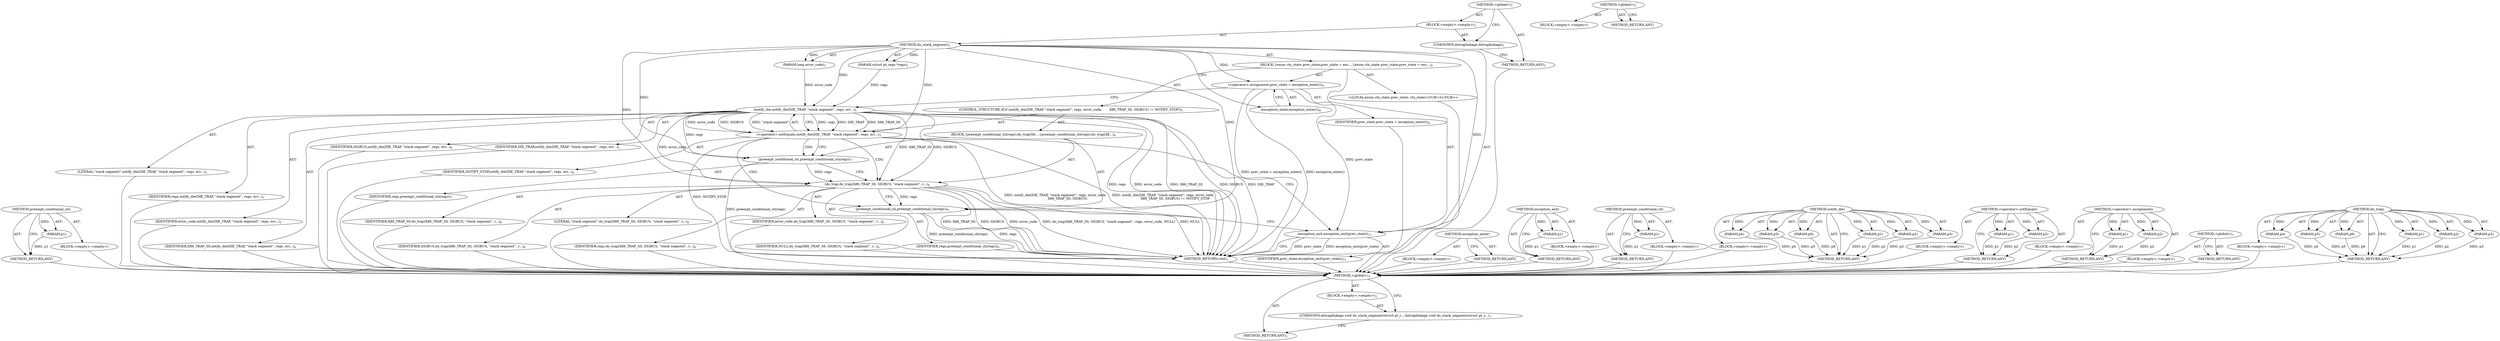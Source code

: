 digraph "&lt;global&gt;" {
vulnerable_86 [label=<(METHOD,preempt_conditional_sti)>];
vulnerable_87 [label=<(PARAM,p1)>];
vulnerable_88 [label=<(BLOCK,&lt;empty&gt;,&lt;empty&gt;)>];
vulnerable_89 [label=<(METHOD_RETURN,ANY)>];
vulnerable_6 [label=<(METHOD,&lt;global&gt;)<SUB>1</SUB>>];
vulnerable_7 [label=<(BLOCK,&lt;empty&gt;,&lt;empty&gt;)<SUB>1</SUB>>];
vulnerable_8 [label=<(UNKNOWN,dotraplinkage,dotraplinkage)<SUB>1</SUB>>];
vulnerable_9 [label=<(METHOD,do_stack_segment)<SUB>1</SUB>>];
vulnerable_10 [label=<(PARAM,struct pt_regs *regs)<SUB>1</SUB>>];
vulnerable_11 [label=<(PARAM,long error_code)<SUB>1</SUB>>];
vulnerable_12 [label=<(BLOCK,{
	enum ctx_state prev_state;
	prev_state = exc...,{
	enum ctx_state prev_state;
	prev_state = exc...)<SUB>2</SUB>>];
vulnerable_13 [label="<(LOCAL,enum ctx_state prev_state: ctx_state)<SUB>3</SUB>>"];
vulnerable_14 [label=<(&lt;operator&gt;.assignment,prev_state = exception_enter())<SUB>4</SUB>>];
vulnerable_15 [label=<(IDENTIFIER,prev_state,prev_state = exception_enter())<SUB>4</SUB>>];
vulnerable_16 [label=<(exception_enter,exception_enter())<SUB>4</SUB>>];
vulnerable_17 [label=<(CONTROL_STRUCTURE,IF,if (notify_die(DIE_TRAP, &quot;stack segment&quot;, regs, error_code,
		       X86_TRAP_SS, SIGBUS) != NOTIFY_STOP))<SUB>5</SUB>>];
vulnerable_18 [label=<(&lt;operator&gt;.notEquals,notify_die(DIE_TRAP, &quot;stack segment&quot;, regs, err...)<SUB>5</SUB>>];
vulnerable_19 [label=<(notify_die,notify_die(DIE_TRAP, &quot;stack segment&quot;, regs, err...)<SUB>5</SUB>>];
vulnerable_20 [label=<(IDENTIFIER,DIE_TRAP,notify_die(DIE_TRAP, &quot;stack segment&quot;, regs, err...)<SUB>5</SUB>>];
vulnerable_21 [label=<(LITERAL,&quot;stack segment&quot;,notify_die(DIE_TRAP, &quot;stack segment&quot;, regs, err...)<SUB>5</SUB>>];
vulnerable_22 [label=<(IDENTIFIER,regs,notify_die(DIE_TRAP, &quot;stack segment&quot;, regs, err...)<SUB>5</SUB>>];
vulnerable_23 [label=<(IDENTIFIER,error_code,notify_die(DIE_TRAP, &quot;stack segment&quot;, regs, err...)<SUB>5</SUB>>];
vulnerable_24 [label=<(IDENTIFIER,X86_TRAP_SS,notify_die(DIE_TRAP, &quot;stack segment&quot;, regs, err...)<SUB>6</SUB>>];
vulnerable_25 [label=<(IDENTIFIER,SIGBUS,notify_die(DIE_TRAP, &quot;stack segment&quot;, regs, err...)<SUB>6</SUB>>];
vulnerable_26 [label=<(IDENTIFIER,NOTIFY_STOP,notify_die(DIE_TRAP, &quot;stack segment&quot;, regs, err...)<SUB>6</SUB>>];
vulnerable_27 [label=<(BLOCK,{
		preempt_conditional_sti(regs);
		do_trap(X8...,{
		preempt_conditional_sti(regs);
		do_trap(X8...)<SUB>6</SUB>>];
vulnerable_28 [label=<(preempt_conditional_sti,preempt_conditional_sti(regs))<SUB>7</SUB>>];
vulnerable_29 [label=<(IDENTIFIER,regs,preempt_conditional_sti(regs))<SUB>7</SUB>>];
vulnerable_30 [label=<(do_trap,do_trap(X86_TRAP_SS, SIGBUS, &quot;stack segment&quot;, r...)<SUB>8</SUB>>];
vulnerable_31 [label=<(IDENTIFIER,X86_TRAP_SS,do_trap(X86_TRAP_SS, SIGBUS, &quot;stack segment&quot;, r...)<SUB>8</SUB>>];
vulnerable_32 [label=<(IDENTIFIER,SIGBUS,do_trap(X86_TRAP_SS, SIGBUS, &quot;stack segment&quot;, r...)<SUB>8</SUB>>];
vulnerable_33 [label=<(LITERAL,&quot;stack segment&quot;,do_trap(X86_TRAP_SS, SIGBUS, &quot;stack segment&quot;, r...)<SUB>8</SUB>>];
vulnerable_34 [label=<(IDENTIFIER,regs,do_trap(X86_TRAP_SS, SIGBUS, &quot;stack segment&quot;, r...)<SUB>8</SUB>>];
vulnerable_35 [label=<(IDENTIFIER,error_code,do_trap(X86_TRAP_SS, SIGBUS, &quot;stack segment&quot;, r...)<SUB>8</SUB>>];
vulnerable_36 [label=<(IDENTIFIER,NULL,do_trap(X86_TRAP_SS, SIGBUS, &quot;stack segment&quot;, r...)<SUB>8</SUB>>];
vulnerable_37 [label=<(preempt_conditional_cli,preempt_conditional_cli(regs))<SUB>9</SUB>>];
vulnerable_38 [label=<(IDENTIFIER,regs,preempt_conditional_cli(regs))<SUB>9</SUB>>];
vulnerable_39 [label=<(exception_exit,exception_exit(prev_state))<SUB>11</SUB>>];
vulnerable_40 [label=<(IDENTIFIER,prev_state,exception_exit(prev_state))<SUB>11</SUB>>];
vulnerable_41 [label=<(METHOD_RETURN,void)<SUB>1</SUB>>];
vulnerable_43 [label=<(METHOD_RETURN,ANY)<SUB>1</SUB>>];
vulnerable_69 [label=<(METHOD,exception_enter)>];
vulnerable_70 [label=<(BLOCK,&lt;empty&gt;,&lt;empty&gt;)>];
vulnerable_71 [label=<(METHOD_RETURN,ANY)>];
vulnerable_103 [label=<(METHOD,exception_exit)>];
vulnerable_104 [label=<(PARAM,p1)>];
vulnerable_105 [label=<(BLOCK,&lt;empty&gt;,&lt;empty&gt;)>];
vulnerable_106 [label=<(METHOD_RETURN,ANY)>];
vulnerable_99 [label=<(METHOD,preempt_conditional_cli)>];
vulnerable_100 [label=<(PARAM,p1)>];
vulnerable_101 [label=<(BLOCK,&lt;empty&gt;,&lt;empty&gt;)>];
vulnerable_102 [label=<(METHOD_RETURN,ANY)>];
vulnerable_77 [label=<(METHOD,notify_die)>];
vulnerable_78 [label=<(PARAM,p1)>];
vulnerable_79 [label=<(PARAM,p2)>];
vulnerable_80 [label=<(PARAM,p3)>];
vulnerable_81 [label=<(PARAM,p4)>];
vulnerable_82 [label=<(PARAM,p5)>];
vulnerable_83 [label=<(PARAM,p6)>];
vulnerable_84 [label=<(BLOCK,&lt;empty&gt;,&lt;empty&gt;)>];
vulnerable_85 [label=<(METHOD_RETURN,ANY)>];
vulnerable_72 [label=<(METHOD,&lt;operator&gt;.notEquals)>];
vulnerable_73 [label=<(PARAM,p1)>];
vulnerable_74 [label=<(PARAM,p2)>];
vulnerable_75 [label=<(BLOCK,&lt;empty&gt;,&lt;empty&gt;)>];
vulnerable_76 [label=<(METHOD_RETURN,ANY)>];
vulnerable_64 [label=<(METHOD,&lt;operator&gt;.assignment)>];
vulnerable_65 [label=<(PARAM,p1)>];
vulnerable_66 [label=<(PARAM,p2)>];
vulnerable_67 [label=<(BLOCK,&lt;empty&gt;,&lt;empty&gt;)>];
vulnerable_68 [label=<(METHOD_RETURN,ANY)>];
vulnerable_58 [label=<(METHOD,&lt;global&gt;)<SUB>1</SUB>>];
vulnerable_59 [label=<(BLOCK,&lt;empty&gt;,&lt;empty&gt;)>];
vulnerable_60 [label=<(METHOD_RETURN,ANY)>];
vulnerable_90 [label=<(METHOD,do_trap)>];
vulnerable_91 [label=<(PARAM,p1)>];
vulnerable_92 [label=<(PARAM,p2)>];
vulnerable_93 [label=<(PARAM,p3)>];
vulnerable_94 [label=<(PARAM,p4)>];
vulnerable_95 [label=<(PARAM,p5)>];
vulnerable_96 [label=<(PARAM,p6)>];
vulnerable_97 [label=<(BLOCK,&lt;empty&gt;,&lt;empty&gt;)>];
vulnerable_98 [label=<(METHOD_RETURN,ANY)>];
fixed_6 [label=<(METHOD,&lt;global&gt;)<SUB>1</SUB>>];
fixed_7 [label=<(BLOCK,&lt;empty&gt;,&lt;empty&gt;)<SUB>1</SUB>>];
fixed_8 [label=<(UNKNOWN,dotraplinkage void do_stack_segment(struct pt_r...,dotraplinkage void do_stack_segment(struct pt_r...)<SUB>1</SUB>>];
fixed_9 [label=<(METHOD_RETURN,ANY)<SUB>1</SUB>>];
fixed_14 [label=<(METHOD,&lt;global&gt;)<SUB>1</SUB>>];
fixed_15 [label=<(BLOCK,&lt;empty&gt;,&lt;empty&gt;)>];
fixed_16 [label=<(METHOD_RETURN,ANY)>];
vulnerable_86 -> vulnerable_87  [key=0, label="AST: "];
vulnerable_86 -> vulnerable_87  [key=1, label="DDG: "];
vulnerable_86 -> vulnerable_88  [key=0, label="AST: "];
vulnerable_86 -> vulnerable_89  [key=0, label="AST: "];
vulnerable_86 -> vulnerable_89  [key=1, label="CFG: "];
vulnerable_87 -> vulnerable_89  [key=0, label="DDG: p1"];
vulnerable_88 -> fixed_6  [key=0];
vulnerable_89 -> fixed_6  [key=0];
vulnerable_6 -> vulnerable_7  [key=0, label="AST: "];
vulnerable_6 -> vulnerable_43  [key=0, label="AST: "];
vulnerable_6 -> vulnerable_8  [key=0, label="CFG: "];
vulnerable_7 -> vulnerable_8  [key=0, label="AST: "];
vulnerable_7 -> vulnerable_9  [key=0, label="AST: "];
vulnerable_8 -> vulnerable_43  [key=0, label="CFG: "];
vulnerable_9 -> vulnerable_10  [key=0, label="AST: "];
vulnerable_9 -> vulnerable_10  [key=1, label="DDG: "];
vulnerable_9 -> vulnerable_11  [key=0, label="AST: "];
vulnerable_9 -> vulnerable_11  [key=1, label="DDG: "];
vulnerable_9 -> vulnerable_12  [key=0, label="AST: "];
vulnerable_9 -> vulnerable_41  [key=0, label="AST: "];
vulnerable_9 -> vulnerable_16  [key=0, label="CFG: "];
vulnerable_9 -> vulnerable_14  [key=0, label="DDG: "];
vulnerable_9 -> vulnerable_39  [key=0, label="DDG: "];
vulnerable_9 -> vulnerable_18  [key=0, label="DDG: "];
vulnerable_9 -> vulnerable_19  [key=0, label="DDG: "];
vulnerable_9 -> vulnerable_28  [key=0, label="DDG: "];
vulnerable_9 -> vulnerable_30  [key=0, label="DDG: "];
vulnerable_9 -> vulnerable_37  [key=0, label="DDG: "];
vulnerable_10 -> vulnerable_19  [key=0, label="DDG: regs"];
vulnerable_11 -> vulnerable_19  [key=0, label="DDG: error_code"];
vulnerable_12 -> vulnerable_13  [key=0, label="AST: "];
vulnerable_12 -> vulnerable_14  [key=0, label="AST: "];
vulnerable_12 -> vulnerable_17  [key=0, label="AST: "];
vulnerable_12 -> vulnerable_39  [key=0, label="AST: "];
vulnerable_13 -> fixed_6  [key=0];
vulnerable_14 -> vulnerable_15  [key=0, label="AST: "];
vulnerable_14 -> vulnerable_16  [key=0, label="AST: "];
vulnerable_14 -> vulnerable_19  [key=0, label="CFG: "];
vulnerable_14 -> vulnerable_41  [key=0, label="DDG: exception_enter()"];
vulnerable_14 -> vulnerable_41  [key=1, label="DDG: prev_state = exception_enter()"];
vulnerable_14 -> vulnerable_39  [key=0, label="DDG: prev_state"];
vulnerable_15 -> fixed_6  [key=0];
vulnerable_16 -> vulnerable_14  [key=0, label="CFG: "];
vulnerable_17 -> vulnerable_18  [key=0, label="AST: "];
vulnerable_17 -> vulnerable_27  [key=0, label="AST: "];
vulnerable_18 -> vulnerable_19  [key=0, label="AST: "];
vulnerable_18 -> vulnerable_26  [key=0, label="AST: "];
vulnerable_18 -> vulnerable_28  [key=0, label="CFG: "];
vulnerable_18 -> vulnerable_28  [key=1, label="CDG: "];
vulnerable_18 -> vulnerable_39  [key=0, label="CFG: "];
vulnerable_18 -> vulnerable_41  [key=0, label="DDG: notify_die(DIE_TRAP, &quot;stack segment&quot;, regs, error_code,
		       X86_TRAP_SS, SIGBUS)"];
vulnerable_18 -> vulnerable_41  [key=1, label="DDG: notify_die(DIE_TRAP, &quot;stack segment&quot;, regs, error_code,
		       X86_TRAP_SS, SIGBUS) != NOTIFY_STOP"];
vulnerable_18 -> vulnerable_41  [key=2, label="DDG: NOTIFY_STOP"];
vulnerable_18 -> vulnerable_30  [key=0, label="CDG: "];
vulnerable_18 -> vulnerable_37  [key=0, label="CDG: "];
vulnerable_19 -> vulnerable_20  [key=0, label="AST: "];
vulnerable_19 -> vulnerable_21  [key=0, label="AST: "];
vulnerable_19 -> vulnerable_22  [key=0, label="AST: "];
vulnerable_19 -> vulnerable_23  [key=0, label="AST: "];
vulnerable_19 -> vulnerable_24  [key=0, label="AST: "];
vulnerable_19 -> vulnerable_25  [key=0, label="AST: "];
vulnerable_19 -> vulnerable_18  [key=0, label="CFG: "];
vulnerable_19 -> vulnerable_18  [key=1, label="DDG: regs"];
vulnerable_19 -> vulnerable_18  [key=2, label="DDG: DIE_TRAP"];
vulnerable_19 -> vulnerable_18  [key=3, label="DDG: X86_TRAP_SS"];
vulnerable_19 -> vulnerable_18  [key=4, label="DDG: error_code"];
vulnerable_19 -> vulnerable_18  [key=5, label="DDG: SIGBUS"];
vulnerable_19 -> vulnerable_18  [key=6, label="DDG: &quot;stack segment&quot;"];
vulnerable_19 -> vulnerable_41  [key=0, label="DDG: regs"];
vulnerable_19 -> vulnerable_41  [key=1, label="DDG: error_code"];
vulnerable_19 -> vulnerable_41  [key=2, label="DDG: X86_TRAP_SS"];
vulnerable_19 -> vulnerable_41  [key=3, label="DDG: SIGBUS"];
vulnerable_19 -> vulnerable_41  [key=4, label="DDG: DIE_TRAP"];
vulnerable_19 -> vulnerable_28  [key=0, label="DDG: regs"];
vulnerable_19 -> vulnerable_30  [key=0, label="DDG: X86_TRAP_SS"];
vulnerable_19 -> vulnerable_30  [key=1, label="DDG: SIGBUS"];
vulnerable_19 -> vulnerable_30  [key=2, label="DDG: error_code"];
vulnerable_20 -> fixed_6  [key=0];
vulnerable_21 -> fixed_6  [key=0];
vulnerable_22 -> fixed_6  [key=0];
vulnerable_23 -> fixed_6  [key=0];
vulnerable_24 -> fixed_6  [key=0];
vulnerable_25 -> fixed_6  [key=0];
vulnerable_26 -> fixed_6  [key=0];
vulnerable_27 -> vulnerable_28  [key=0, label="AST: "];
vulnerable_27 -> vulnerable_30  [key=0, label="AST: "];
vulnerable_27 -> vulnerable_37  [key=0, label="AST: "];
vulnerable_28 -> vulnerable_29  [key=0, label="AST: "];
vulnerable_28 -> vulnerable_30  [key=0, label="CFG: "];
vulnerable_28 -> vulnerable_30  [key=1, label="DDG: regs"];
vulnerable_28 -> vulnerable_41  [key=0, label="DDG: preempt_conditional_sti(regs)"];
vulnerable_29 -> fixed_6  [key=0];
vulnerable_30 -> vulnerable_31  [key=0, label="AST: "];
vulnerable_30 -> vulnerable_32  [key=0, label="AST: "];
vulnerable_30 -> vulnerable_33  [key=0, label="AST: "];
vulnerable_30 -> vulnerable_34  [key=0, label="AST: "];
vulnerable_30 -> vulnerable_35  [key=0, label="AST: "];
vulnerable_30 -> vulnerable_36  [key=0, label="AST: "];
vulnerable_30 -> vulnerable_37  [key=0, label="CFG: "];
vulnerable_30 -> vulnerable_37  [key=1, label="DDG: regs"];
vulnerable_30 -> vulnerable_41  [key=0, label="DDG: X86_TRAP_SS"];
vulnerable_30 -> vulnerable_41  [key=1, label="DDG: SIGBUS"];
vulnerable_30 -> vulnerable_41  [key=2, label="DDG: error_code"];
vulnerable_30 -> vulnerable_41  [key=3, label="DDG: do_trap(X86_TRAP_SS, SIGBUS, &quot;stack segment&quot;, regs, error_code, NULL)"];
vulnerable_30 -> vulnerable_41  [key=4, label="DDG: NULL"];
vulnerable_31 -> fixed_6  [key=0];
vulnerable_32 -> fixed_6  [key=0];
vulnerable_33 -> fixed_6  [key=0];
vulnerable_34 -> fixed_6  [key=0];
vulnerable_35 -> fixed_6  [key=0];
vulnerable_36 -> fixed_6  [key=0];
vulnerable_37 -> vulnerable_38  [key=0, label="AST: "];
vulnerable_37 -> vulnerable_39  [key=0, label="CFG: "];
vulnerable_37 -> vulnerable_41  [key=0, label="DDG: regs"];
vulnerable_37 -> vulnerable_41  [key=1, label="DDG: preempt_conditional_cli(regs)"];
vulnerable_38 -> fixed_6  [key=0];
vulnerable_39 -> vulnerable_40  [key=0, label="AST: "];
vulnerable_39 -> vulnerable_41  [key=0, label="CFG: "];
vulnerable_39 -> vulnerable_41  [key=1, label="DDG: prev_state"];
vulnerable_39 -> vulnerable_41  [key=2, label="DDG: exception_exit(prev_state)"];
vulnerable_40 -> fixed_6  [key=0];
vulnerable_41 -> fixed_6  [key=0];
vulnerable_43 -> fixed_6  [key=0];
vulnerable_69 -> vulnerable_70  [key=0, label="AST: "];
vulnerable_69 -> vulnerable_71  [key=0, label="AST: "];
vulnerable_69 -> vulnerable_71  [key=1, label="CFG: "];
vulnerable_70 -> fixed_6  [key=0];
vulnerable_71 -> fixed_6  [key=0];
vulnerable_103 -> vulnerable_104  [key=0, label="AST: "];
vulnerable_103 -> vulnerable_104  [key=1, label="DDG: "];
vulnerable_103 -> vulnerable_105  [key=0, label="AST: "];
vulnerable_103 -> vulnerable_106  [key=0, label="AST: "];
vulnerable_103 -> vulnerable_106  [key=1, label="CFG: "];
vulnerable_104 -> vulnerable_106  [key=0, label="DDG: p1"];
vulnerable_105 -> fixed_6  [key=0];
vulnerable_106 -> fixed_6  [key=0];
vulnerable_99 -> vulnerable_100  [key=0, label="AST: "];
vulnerable_99 -> vulnerable_100  [key=1, label="DDG: "];
vulnerable_99 -> vulnerable_101  [key=0, label="AST: "];
vulnerable_99 -> vulnerable_102  [key=0, label="AST: "];
vulnerable_99 -> vulnerable_102  [key=1, label="CFG: "];
vulnerable_100 -> vulnerable_102  [key=0, label="DDG: p1"];
vulnerable_101 -> fixed_6  [key=0];
vulnerable_102 -> fixed_6  [key=0];
vulnerable_77 -> vulnerable_78  [key=0, label="AST: "];
vulnerable_77 -> vulnerable_78  [key=1, label="DDG: "];
vulnerable_77 -> vulnerable_84  [key=0, label="AST: "];
vulnerable_77 -> vulnerable_79  [key=0, label="AST: "];
vulnerable_77 -> vulnerable_79  [key=1, label="DDG: "];
vulnerable_77 -> vulnerable_85  [key=0, label="AST: "];
vulnerable_77 -> vulnerable_85  [key=1, label="CFG: "];
vulnerable_77 -> vulnerable_80  [key=0, label="AST: "];
vulnerable_77 -> vulnerable_80  [key=1, label="DDG: "];
vulnerable_77 -> vulnerable_81  [key=0, label="AST: "];
vulnerable_77 -> vulnerable_81  [key=1, label="DDG: "];
vulnerable_77 -> vulnerable_82  [key=0, label="AST: "];
vulnerable_77 -> vulnerable_82  [key=1, label="DDG: "];
vulnerable_77 -> vulnerable_83  [key=0, label="AST: "];
vulnerable_77 -> vulnerable_83  [key=1, label="DDG: "];
vulnerable_78 -> vulnerable_85  [key=0, label="DDG: p1"];
vulnerable_79 -> vulnerable_85  [key=0, label="DDG: p2"];
vulnerable_80 -> vulnerable_85  [key=0, label="DDG: p3"];
vulnerable_81 -> vulnerable_85  [key=0, label="DDG: p4"];
vulnerable_82 -> vulnerable_85  [key=0, label="DDG: p5"];
vulnerable_83 -> vulnerable_85  [key=0, label="DDG: p6"];
vulnerable_84 -> fixed_6  [key=0];
vulnerable_85 -> fixed_6  [key=0];
vulnerable_72 -> vulnerable_73  [key=0, label="AST: "];
vulnerable_72 -> vulnerable_73  [key=1, label="DDG: "];
vulnerable_72 -> vulnerable_75  [key=0, label="AST: "];
vulnerable_72 -> vulnerable_74  [key=0, label="AST: "];
vulnerable_72 -> vulnerable_74  [key=1, label="DDG: "];
vulnerable_72 -> vulnerable_76  [key=0, label="AST: "];
vulnerable_72 -> vulnerable_76  [key=1, label="CFG: "];
vulnerable_73 -> vulnerable_76  [key=0, label="DDG: p1"];
vulnerable_74 -> vulnerable_76  [key=0, label="DDG: p2"];
vulnerable_75 -> fixed_6  [key=0];
vulnerable_76 -> fixed_6  [key=0];
vulnerable_64 -> vulnerable_65  [key=0, label="AST: "];
vulnerable_64 -> vulnerable_65  [key=1, label="DDG: "];
vulnerable_64 -> vulnerable_67  [key=0, label="AST: "];
vulnerable_64 -> vulnerable_66  [key=0, label="AST: "];
vulnerable_64 -> vulnerable_66  [key=1, label="DDG: "];
vulnerable_64 -> vulnerable_68  [key=0, label="AST: "];
vulnerable_64 -> vulnerable_68  [key=1, label="CFG: "];
vulnerable_65 -> vulnerable_68  [key=0, label="DDG: p1"];
vulnerable_66 -> vulnerable_68  [key=0, label="DDG: p2"];
vulnerable_67 -> fixed_6  [key=0];
vulnerable_68 -> fixed_6  [key=0];
vulnerable_58 -> vulnerable_59  [key=0, label="AST: "];
vulnerable_58 -> vulnerable_60  [key=0, label="AST: "];
vulnerable_58 -> vulnerable_60  [key=1, label="CFG: "];
vulnerable_59 -> fixed_6  [key=0];
vulnerable_60 -> fixed_6  [key=0];
vulnerable_90 -> vulnerable_91  [key=0, label="AST: "];
vulnerable_90 -> vulnerable_91  [key=1, label="DDG: "];
vulnerable_90 -> vulnerable_97  [key=0, label="AST: "];
vulnerable_90 -> vulnerable_92  [key=0, label="AST: "];
vulnerable_90 -> vulnerable_92  [key=1, label="DDG: "];
vulnerable_90 -> vulnerable_98  [key=0, label="AST: "];
vulnerable_90 -> vulnerable_98  [key=1, label="CFG: "];
vulnerable_90 -> vulnerable_93  [key=0, label="AST: "];
vulnerable_90 -> vulnerable_93  [key=1, label="DDG: "];
vulnerable_90 -> vulnerable_94  [key=0, label="AST: "];
vulnerable_90 -> vulnerable_94  [key=1, label="DDG: "];
vulnerable_90 -> vulnerable_95  [key=0, label="AST: "];
vulnerable_90 -> vulnerable_95  [key=1, label="DDG: "];
vulnerable_90 -> vulnerable_96  [key=0, label="AST: "];
vulnerable_90 -> vulnerable_96  [key=1, label="DDG: "];
vulnerable_91 -> vulnerable_98  [key=0, label="DDG: p1"];
vulnerable_92 -> vulnerable_98  [key=0, label="DDG: p2"];
vulnerable_93 -> vulnerable_98  [key=0, label="DDG: p3"];
vulnerable_94 -> vulnerable_98  [key=0, label="DDG: p4"];
vulnerable_95 -> vulnerable_98  [key=0, label="DDG: p5"];
vulnerable_96 -> vulnerable_98  [key=0, label="DDG: p6"];
vulnerable_97 -> fixed_6  [key=0];
vulnerable_98 -> fixed_6  [key=0];
fixed_6 -> fixed_7  [key=0, label="AST: "];
fixed_6 -> fixed_9  [key=0, label="AST: "];
fixed_6 -> fixed_8  [key=0, label="CFG: "];
fixed_7 -> fixed_8  [key=0, label="AST: "];
fixed_8 -> fixed_9  [key=0, label="CFG: "];
fixed_14 -> fixed_15  [key=0, label="AST: "];
fixed_14 -> fixed_16  [key=0, label="AST: "];
fixed_14 -> fixed_16  [key=1, label="CFG: "];
}
